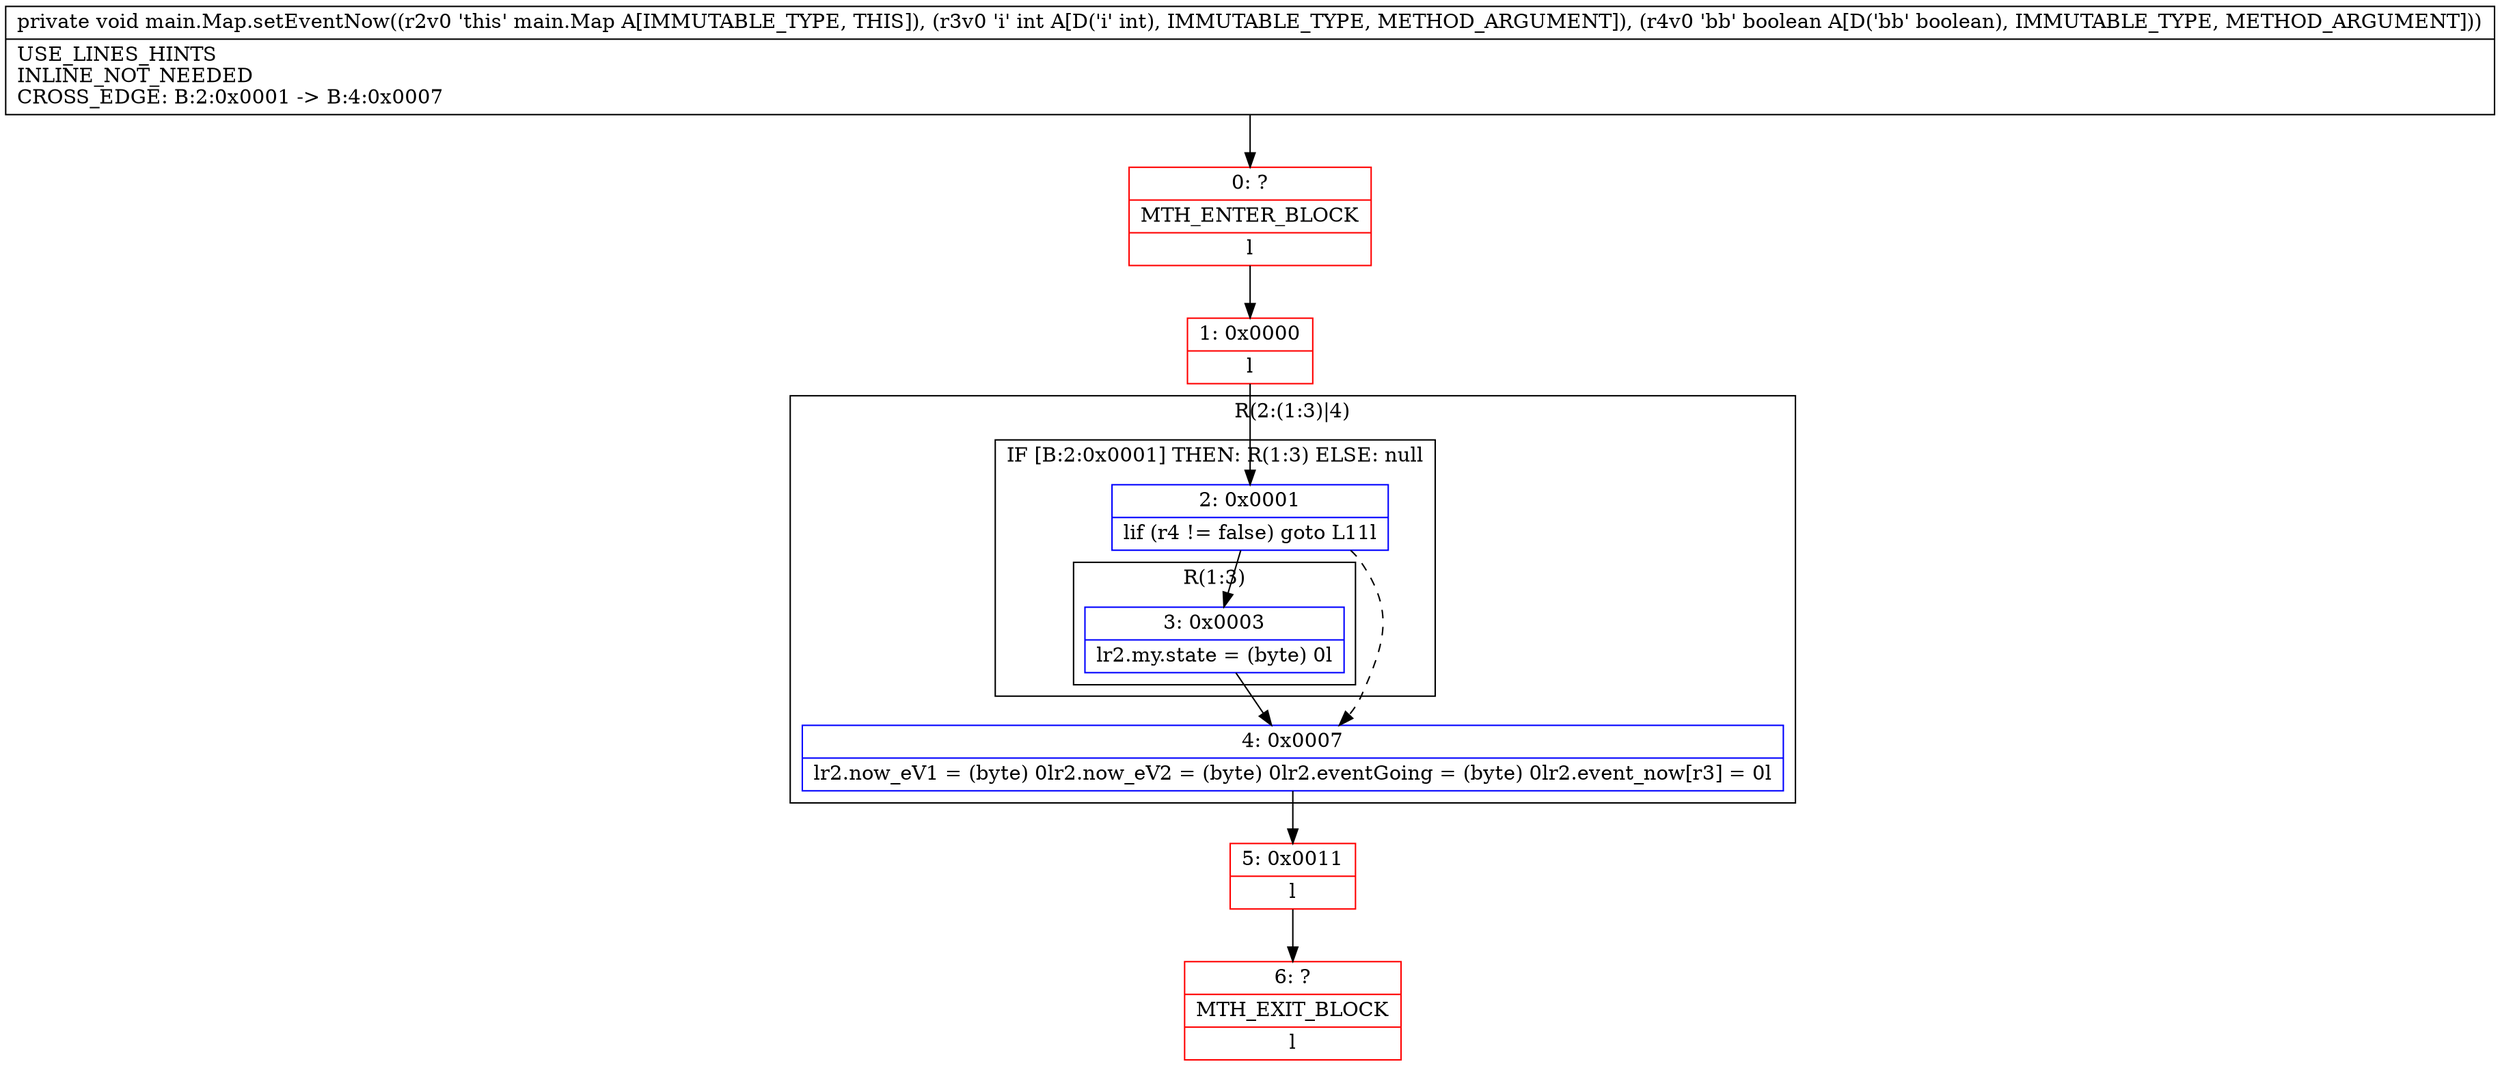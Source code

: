 digraph "CFG formain.Map.setEventNow(IZ)V" {
subgraph cluster_Region_1117903394 {
label = "R(2:(1:3)|4)";
node [shape=record,color=blue];
subgraph cluster_IfRegion_99589715 {
label = "IF [B:2:0x0001] THEN: R(1:3) ELSE: null";
node [shape=record,color=blue];
Node_2 [shape=record,label="{2\:\ 0x0001|lif (r4 != false) goto L11l}"];
subgraph cluster_Region_774081353 {
label = "R(1:3)";
node [shape=record,color=blue];
Node_3 [shape=record,label="{3\:\ 0x0003|lr2.my.state = (byte) 0l}"];
}
}
Node_4 [shape=record,label="{4\:\ 0x0007|lr2.now_eV1 = (byte) 0lr2.now_eV2 = (byte) 0lr2.eventGoing = (byte) 0lr2.event_now[r3] = 0l}"];
}
Node_0 [shape=record,color=red,label="{0\:\ ?|MTH_ENTER_BLOCK\l|l}"];
Node_1 [shape=record,color=red,label="{1\:\ 0x0000|l}"];
Node_5 [shape=record,color=red,label="{5\:\ 0x0011|l}"];
Node_6 [shape=record,color=red,label="{6\:\ ?|MTH_EXIT_BLOCK\l|l}"];
MethodNode[shape=record,label="{private void main.Map.setEventNow((r2v0 'this' main.Map A[IMMUTABLE_TYPE, THIS]), (r3v0 'i' int A[D('i' int), IMMUTABLE_TYPE, METHOD_ARGUMENT]), (r4v0 'bb' boolean A[D('bb' boolean), IMMUTABLE_TYPE, METHOD_ARGUMENT]))  | USE_LINES_HINTS\lINLINE_NOT_NEEDED\lCROSS_EDGE: B:2:0x0001 \-\> B:4:0x0007\l}"];
MethodNode -> Node_0;
Node_2 -> Node_3;
Node_2 -> Node_4[style=dashed];
Node_3 -> Node_4;
Node_4 -> Node_5;
Node_0 -> Node_1;
Node_1 -> Node_2;
Node_5 -> Node_6;
}

